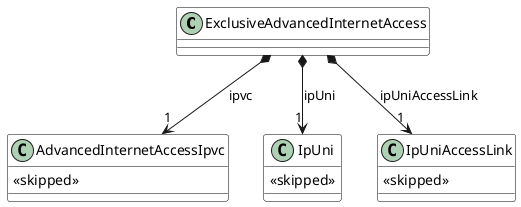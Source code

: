@startuml

skinparam {
    ClassBackgroundColor White
    ClassBorderColor Black
}



class ExclusiveAdvancedInternetAccess {

}
class AdvancedInternetAccessIpvc {
<<skipped>>
}


class IpUni {
<<skipped>>
}
class IpUniAccessLink {
<<skipped>>
}
ExclusiveAdvancedInternetAccess *-d-> "1" IpUni : ipUni

ExclusiveAdvancedInternetAccess *-d-> "1" AdvancedInternetAccessIpvc : ipvc
ExclusiveAdvancedInternetAccess *-d-> "1" IpUniAccessLink : ipUniAccessLink

@enduml